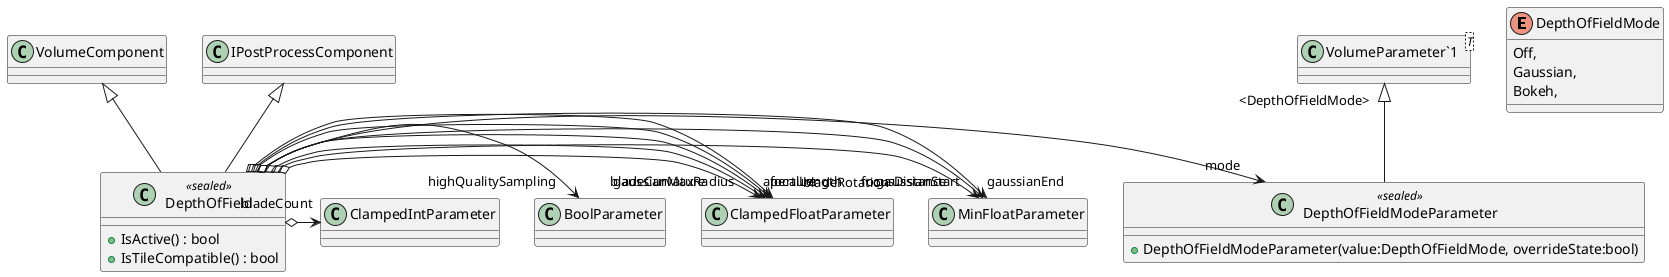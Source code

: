 @startuml
enum DepthOfFieldMode {
    Off,
    Gaussian,
    Bokeh,
}
class DepthOfField <<sealed>> {
    + IsActive() : bool
    + IsTileCompatible() : bool
}
class DepthOfFieldModeParameter <<sealed>> {
    + DepthOfFieldModeParameter(value:DepthOfFieldMode, overrideState:bool)
}
class "VolumeParameter`1"<T> {
}
VolumeComponent <|-- DepthOfField
IPostProcessComponent <|-- DepthOfField
DepthOfField o-> "mode" DepthOfFieldModeParameter
DepthOfField o-> "gaussianStart" MinFloatParameter
DepthOfField o-> "gaussianEnd" MinFloatParameter
DepthOfField o-> "gaussianMaxRadius" ClampedFloatParameter
DepthOfField o-> "highQualitySampling" BoolParameter
DepthOfField o-> "focusDistance" MinFloatParameter
DepthOfField o-> "aperture" ClampedFloatParameter
DepthOfField o-> "focalLength" ClampedFloatParameter
DepthOfField o-> "bladeCount" ClampedIntParameter
DepthOfField o-> "bladeCurvature" ClampedFloatParameter
DepthOfField o-> "bladeRotation" ClampedFloatParameter
"VolumeParameter`1" "<DepthOfFieldMode>" <|-- DepthOfFieldModeParameter
@enduml
